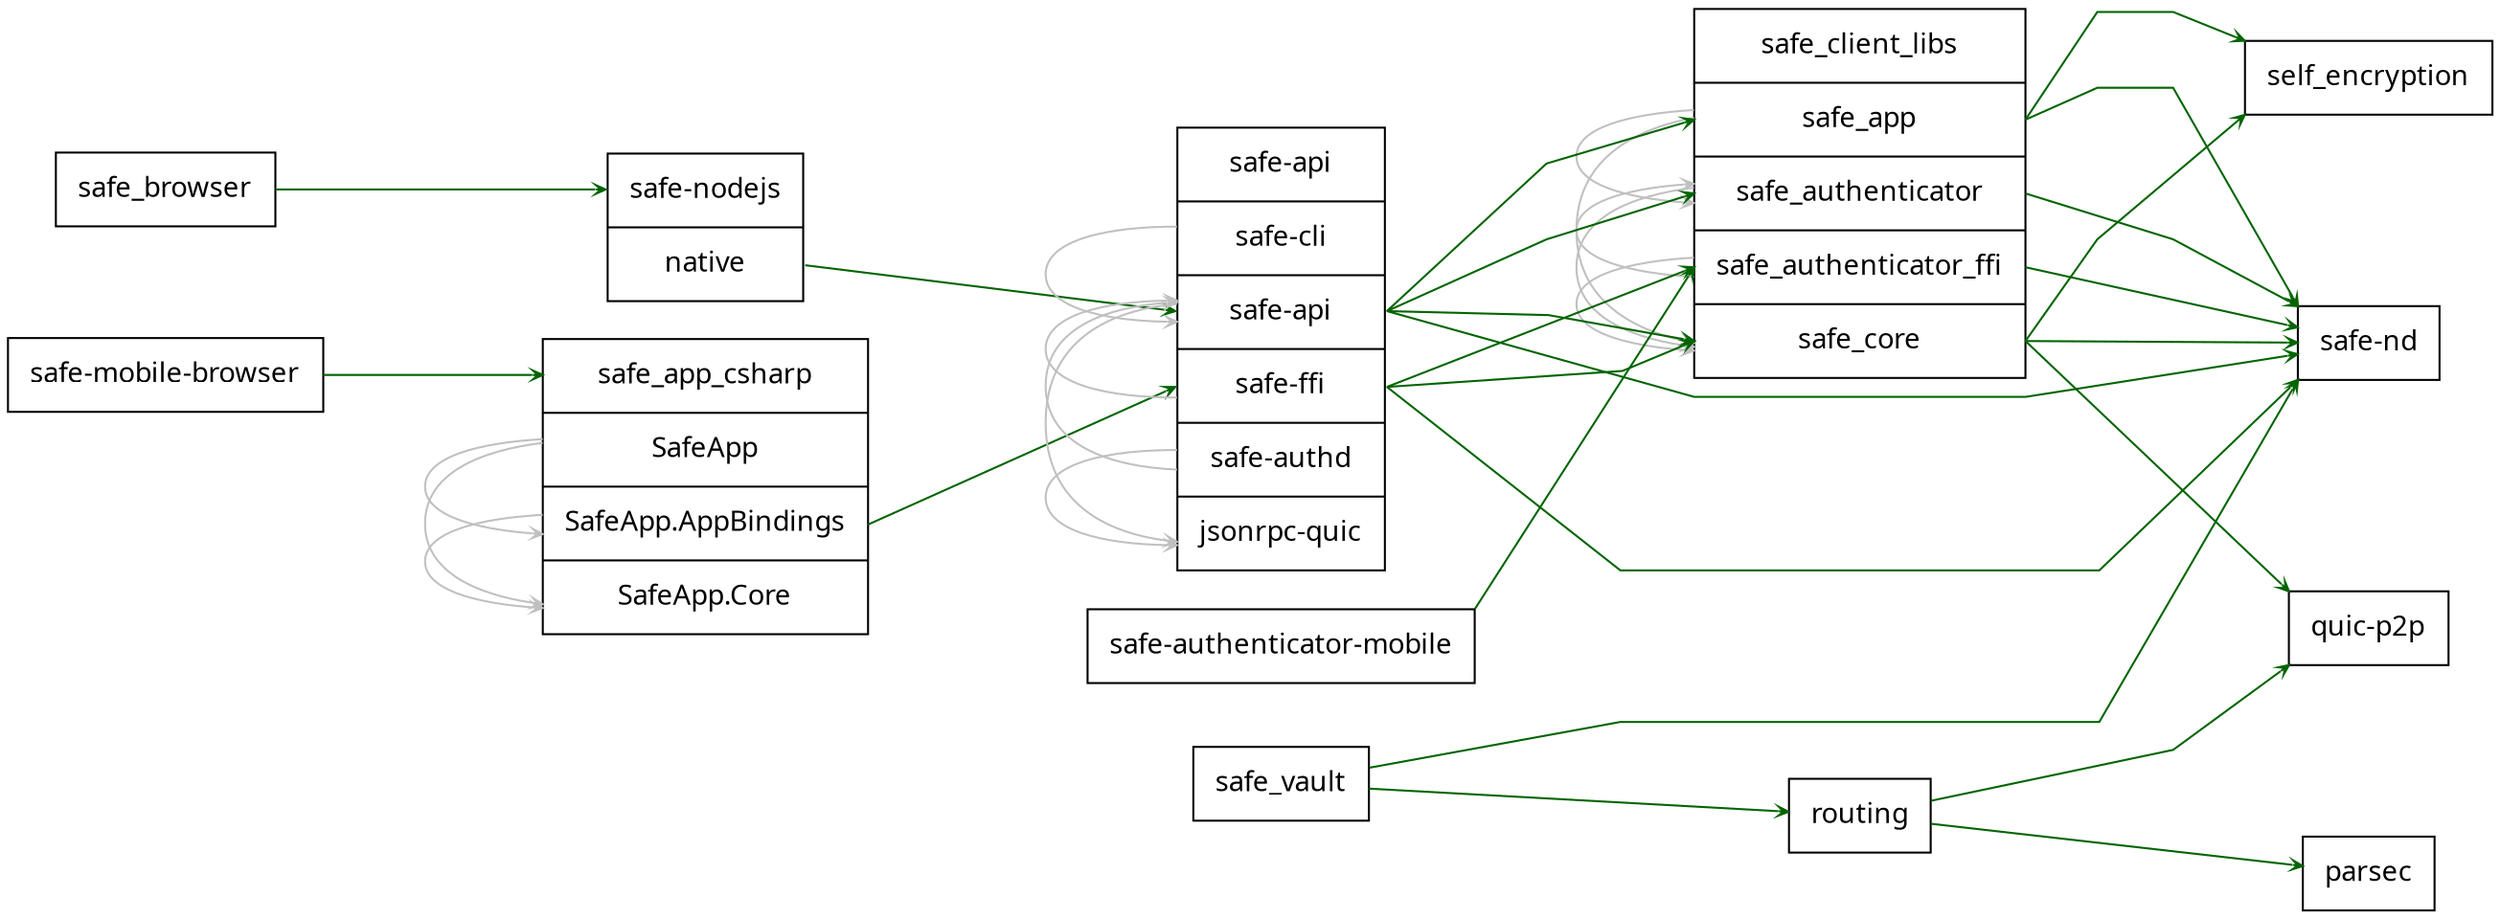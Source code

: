 digraph g {
  stylesheet = "./db.css"
  graph[
    rankdir = "LR"
    splines = "polyline"
  ];
  node[
    fontsize = "14"
    margin = 0.15
    fontname = "verdana"
    shape = "record"
  ];
  edge[
    minlen=3
    color="DarkGreen"
    arrowhead="vee"
    arrowsize=0.5
  ];

"safe-mobile-browser" [
  label = "<K_safe-mobile-browser> \N"
]

"parsec" [
  label = "<K_parsec> \N"
]

"routing" [
  label = "<K_routing> \N"
]

"safe-nd" [
  label = "<K_safe-nd> \N"
]

"safe_vault" [
  label = "<K_safe_vault> \N"
]

"safe_browser" [
  label = "<K_safe_browser> \N"
]

"quic-p2p" [
  label = "<K_quic-p2p> \N"
]

"safe-nodejs" [
  label = "<K_safe-nodejs> \N|<K_native> native"
]

"safe_app_csharp" [
  label = "<K_safe_app_csharp> \N|<K_SafeApp> SafeApp|<K_SafeApp.AppBindings> SafeApp.AppBindings|<K_SafeApp.Core> SafeApp.Core"
]

"safe_client_libs" [
  label = "<K_safe_client_libs> \N|<K_safe_app> safe_app|<K_safe_authenticator> safe_authenticator|<K_safe_authenticator_ffi> safe_authenticator_ffi|<K_safe_core> safe_core"
]

"self_encryption" [
  label = "<K_self_encryption> \N"
]

"safe-authenticator-mobile" [
  label = "<K_safe-authenticator-mobile> \N"
]

"safe-api" [
  label = "\N|<K_safe-cli> safe-cli|<K_safe-api> safe-api|<K_safe-ffi> safe-ffi|<K_safe-authd> safe-authd|<K_jsonrpc-quic> jsonrpc-quic"
]

"safe_app_csharp":"K_SafeApp.AppBindings" -> "safe_app_csharp":"K_SafeApp.Core"	[color="grey"]
"safe_app_csharp":"K_SafeApp.AppBindings" -> "safe-api":"K_safe-ffi"
"safe-mobile-browser":"K_safe-mobile-browser" -> "safe_app_csharp":"K_safe_app_csharp"
"safe_client_libs":"K_safe_app" -> "safe-nd":"K_safe-nd"
"safe_client_libs":"K_safe_app" -> "safe_client_libs":"K_safe_authenticator"	[color="grey"]
"safe_client_libs":"K_safe_app" -> "safe_client_libs":"K_safe_core"	[color="grey"]
"safe_client_libs":"K_safe_app" -> "self_encryption":"K_self_encryption"
"safe_client_libs":"K_safe_core" -> "quic-p2p":"K_quic-p2p"
"safe_client_libs":"K_safe_core" -> "safe-nd":"K_safe-nd"
"safe_client_libs":"K_safe_core" -> "self_encryption":"K_self_encryption"
"routing":"K_routing" -> "parsec":"K_parsec"
"routing":"K_routing" -> "quic-p2p":"K_quic-p2p"
"safe-api":"K_safe-authd" -> "safe-api":"K_jsonrpc-quic"	[color="grey"]
"safe-api":"K_safe-authd" -> "safe-api":"K_safe-api"	[color="grey"]
"safe_app_csharp":"K_SafeApp" -> "safe_app_csharp":"K_SafeApp.AppBindings"	[color="grey"]
"safe_app_csharp":"K_SafeApp" -> "safe_app_csharp":"K_SafeApp.Core"	[color="grey"]
"safe_browser":"K_safe_browser" -> "safe-nodejs":"K_safe-nodejs"
"safe_vault":"K_safe_vault" -> "routing":"K_routing"
"safe_vault":"K_safe_vault" -> "safe-nd":"K_safe-nd"
"safe-api":"K_safe-ffi" -> "safe-api":"K_safe-api"	[color="grey"]
"safe-api":"K_safe-ffi" -> "safe-nd":"K_safe-nd"
"safe-api":"K_safe-ffi" -> "safe_client_libs":"K_safe_authenticator_ffi"
"safe-api":"K_safe-ffi" -> "safe_client_libs":"K_safe_core"
"safe-nodejs":"K_native" -> "safe-api":"K_safe-api"
"safe_client_libs":"K_safe_authenticator" -> "safe-nd":"K_safe-nd"
"safe_client_libs":"K_safe_authenticator" -> "safe_client_libs":"K_safe_core"	[color="grey"]
"safe_client_libs":"K_safe_authenticator_ffi" -> "safe-nd":"K_safe-nd"
"safe_client_libs":"K_safe_authenticator_ffi" -> "safe_client_libs":"K_safe_authenticator"	[color="grey"]
"safe_client_libs":"K_safe_authenticator_ffi" -> "safe_client_libs":"K_safe_core"	[color="grey"]
"safe-api":"K_safe-cli" -> "safe-api":"K_safe-api"	[color="grey"]
"safe-api":"K_safe-api" -> "safe-api":"K_jsonrpc-quic"	[color="grey"]
"safe-api":"K_safe-api" -> "safe-nd":"K_safe-nd"
"safe-api":"K_safe-api" -> "safe_client_libs":"K_safe_app"
"safe-api":"K_safe-api" -> "safe_client_libs":"K_safe_authenticator"
"safe-api":"K_safe-api" -> "safe_client_libs":"K_safe_core"
"safe-authenticator-mobile":"K_safe-authenticator-mobile" -> "safe_client_libs":"K_safe_authenticator_ffi"
}
